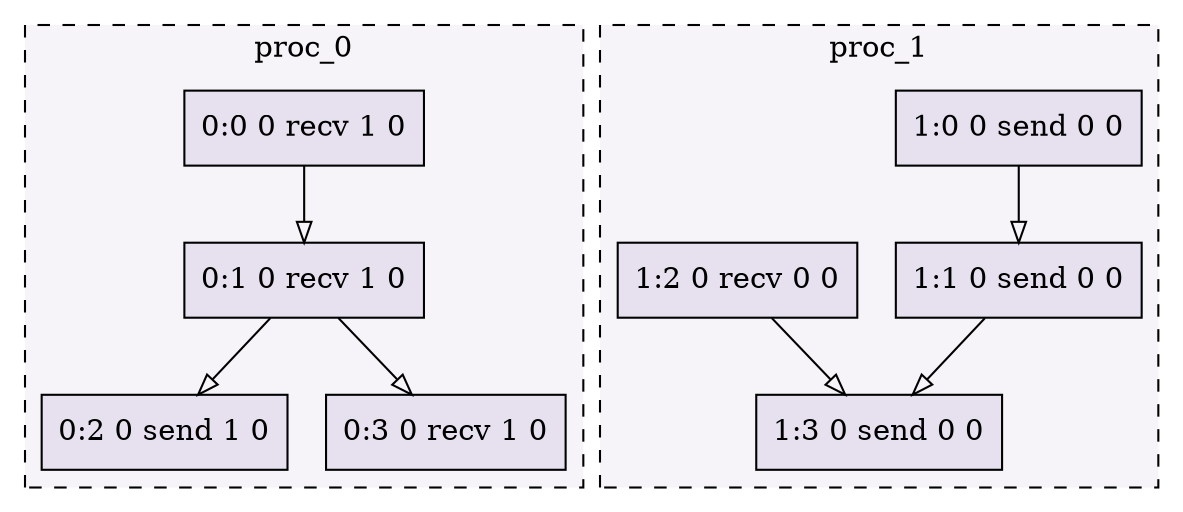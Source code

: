 digraph{node[shape=record style=filled colorscheme=purd9 fillcolor=2];subgraph cluster0{style=dashed;colorscheme=purd9;bgcolor=1;edge[arrowhead=empty];label=proc_0;0[label="0:0 0 recv 1 0"];1[label="0:1 0 recv 1 0"];2[label="0:2 0 send 1 0"];3[label="0:3 0 recv 1 0"];0->1;1->2;1->3;}subgraph cluster1{style=dashed;colorscheme=purd9;bgcolor=1;edge[arrowhead=empty];label=proc_1;4[label="1:0 0 send 0 0"];5[label="1:1 0 send 0 0"];6[label="1:2 0 recv 0 0"];7[label="1:3 0 send 0 0"];4->5;6->7;5->7;}}